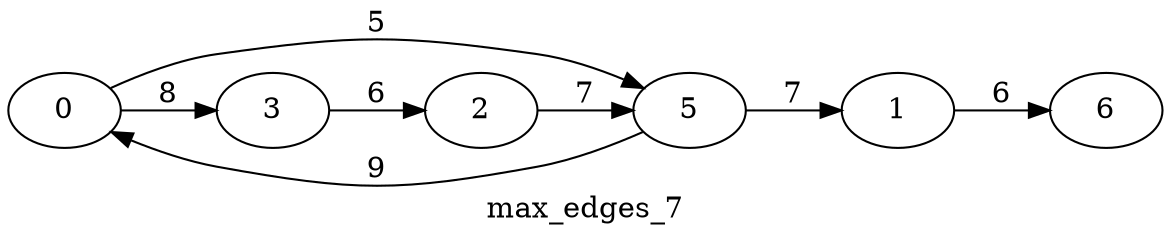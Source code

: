  digraph g{   rankdir = LR 0-> 5 [label = "5"]
5-> 0 [label = "9"]
0-> 3 [label = "8"]
3-> 2 [label = "6"]
2-> 5 [label = "7"]
5-> 1 [label = "7"]
1-> 6 [label = "6"]
label =  max_edges_7 } 